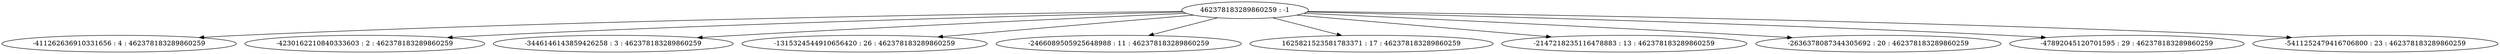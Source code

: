 digraph "plots_30/tree_24.dot" {
	0 [label="462378183289860259 : -1"]
	1 [label="-411262636910331656 : 4 : 462378183289860259"]
	2 [label="-4230162210840333603 : 2 : 462378183289860259"]
	3 [label="-3446146143859426258 : 3 : 462378183289860259"]
	4 [label="-1315324544910656420 : 26 : 462378183289860259"]
	5 [label="-2466089505925648988 : 11 : 462378183289860259"]
	6 [label="1625821523581783371 : 17 : 462378183289860259"]
	7 [label="-2147218235116478883 : 13 : 462378183289860259"]
	8 [label="-2636378087344305692 : 20 : 462378183289860259"]
	9 [label="-47892045120701595 : 29 : 462378183289860259"]
	10 [label="-5411252479416706800 : 23 : 462378183289860259"]
	0 -> 1
	0 -> 2
	0 -> 3
	0 -> 4
	0 -> 5
	0 -> 6
	0 -> 7
	0 -> 8
	0 -> 9
	0 -> 10
}
